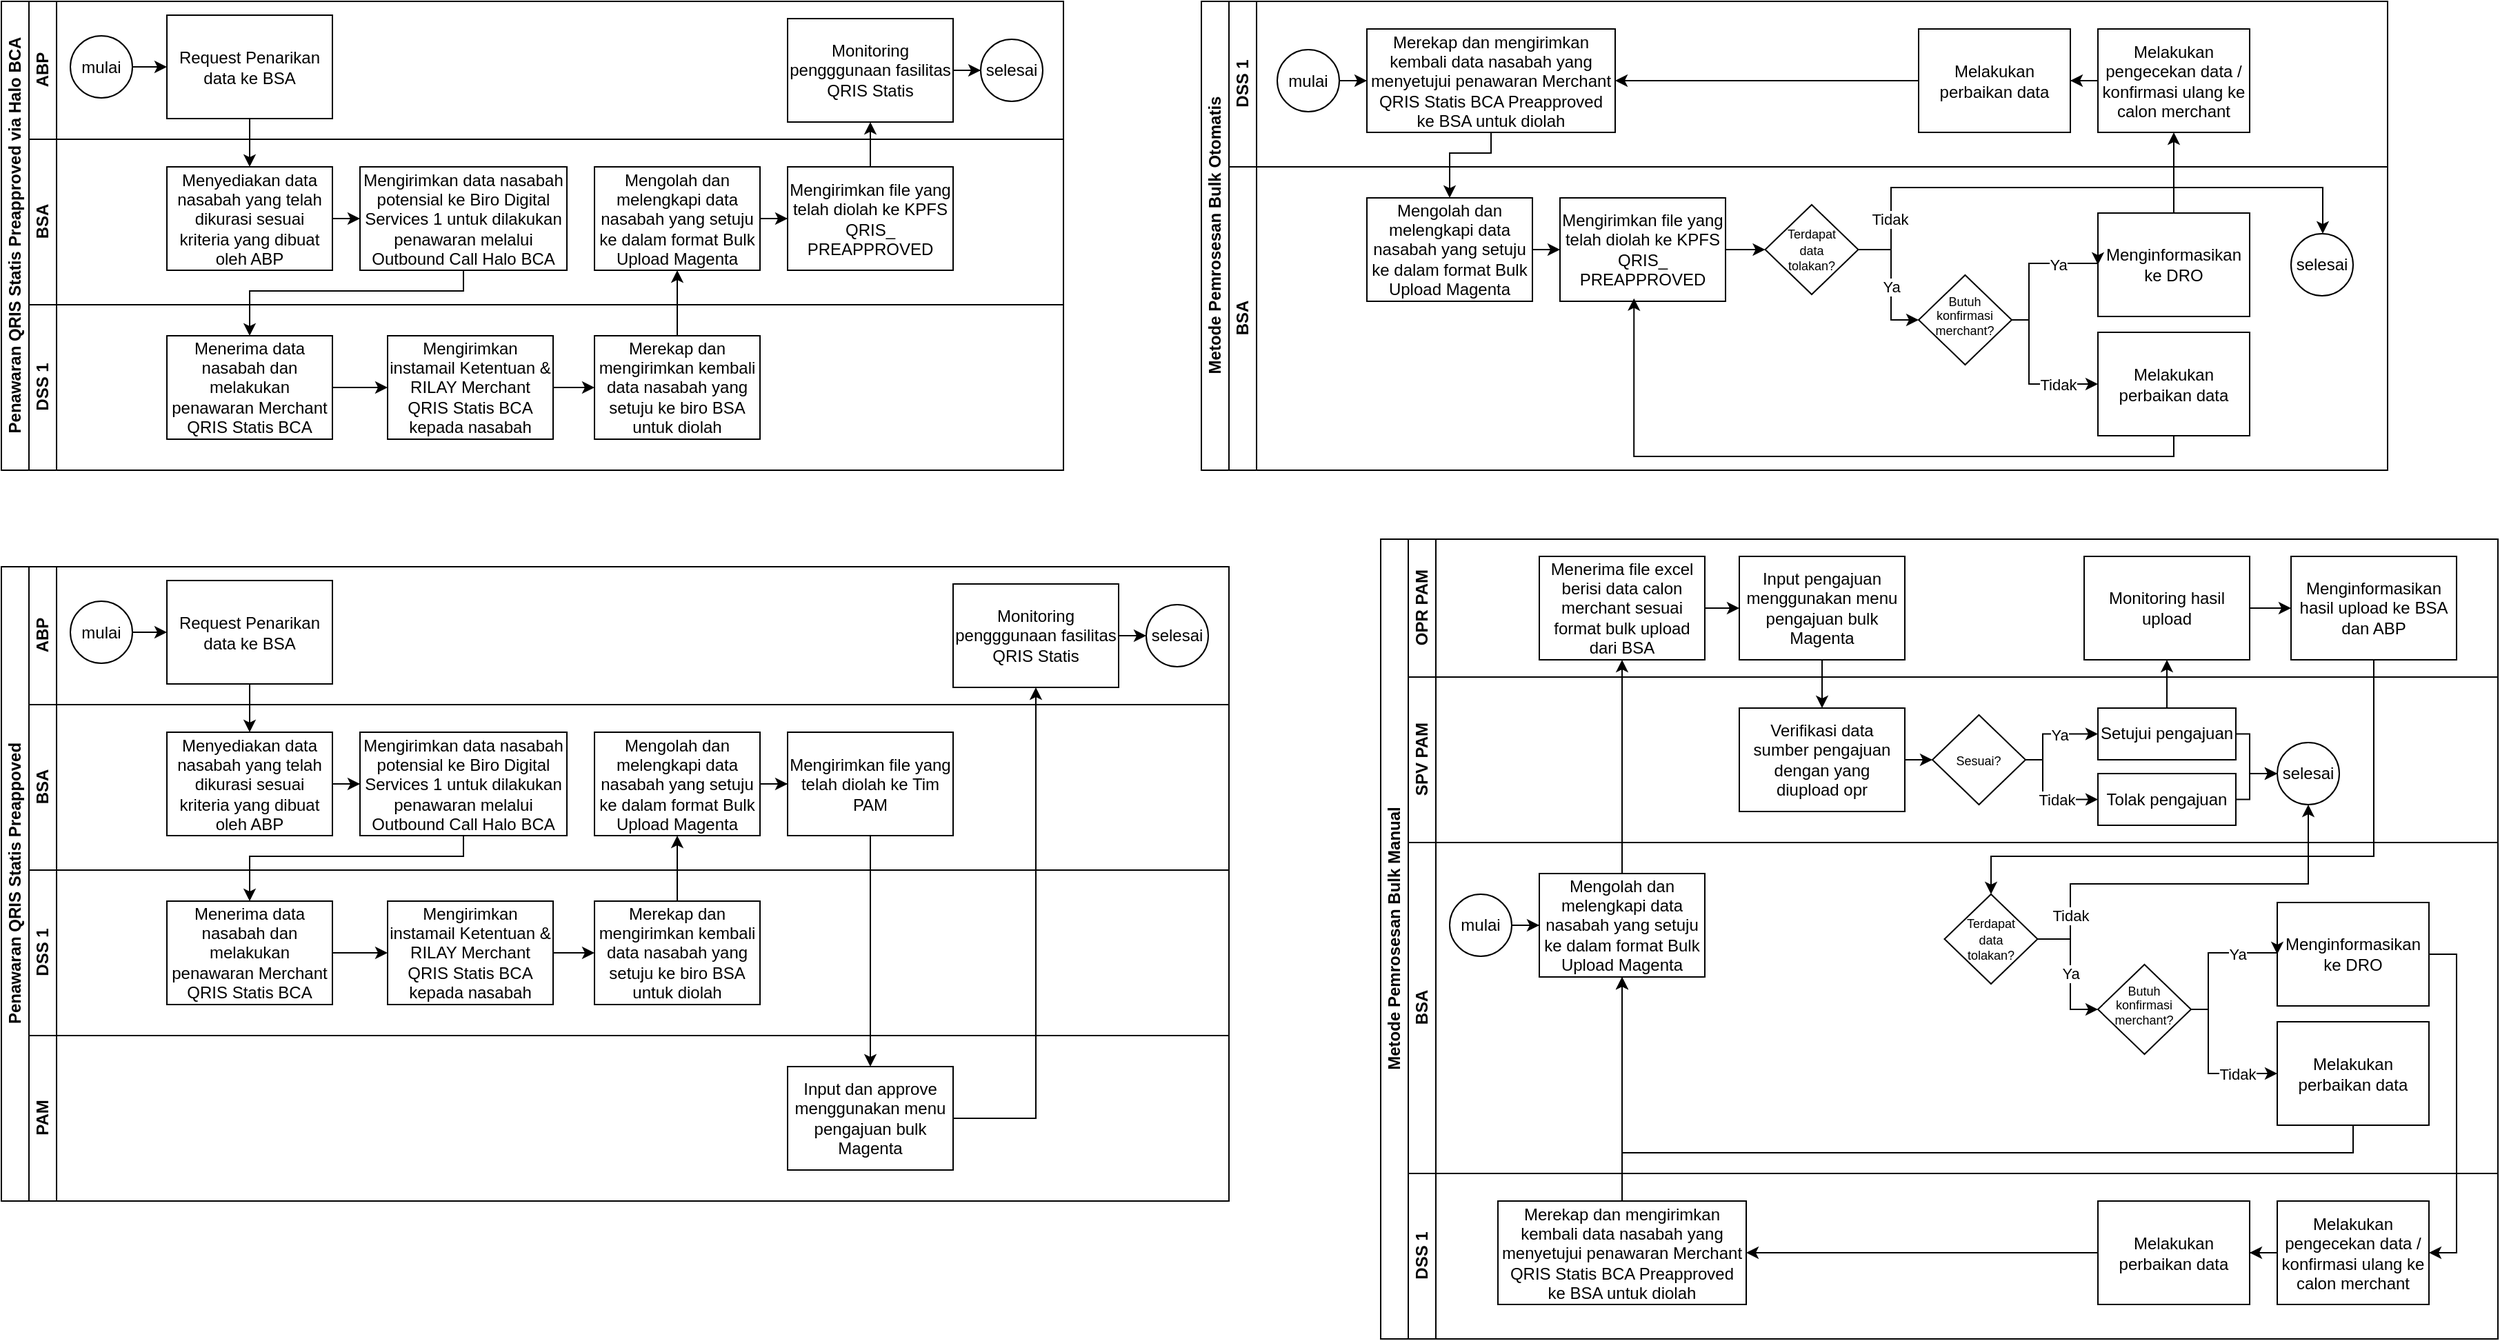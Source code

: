 <mxfile version="28.1.0">
  <diagram name="Page-1" id="eauzAbiaNVEcmyfSUxjj">
    <mxGraphModel dx="1481" dy="746" grid="1" gridSize="10" guides="1" tooltips="1" connect="1" arrows="1" fold="1" page="1" pageScale="1" pageWidth="850" pageHeight="1100" math="0" shadow="0">
      <root>
        <mxCell id="0" />
        <mxCell id="1" parent="0" />
        <mxCell id="Rx1OcIVWyKrmbc8xmCXK-4" value="Penawaran QRIS Statis Preapproved via Halo BCA" style="swimlane;childLayout=stackLayout;resizeParent=1;resizeParentMax=0;horizontal=0;startSize=20;horizontalStack=0;html=1;" parent="1" vertex="1">
          <mxGeometry x="40" y="40" width="770" height="340" as="geometry" />
        </mxCell>
        <mxCell id="Rx1OcIVWyKrmbc8xmCXK-5" value="ABP" style="swimlane;startSize=20;horizontal=0;html=1;" parent="Rx1OcIVWyKrmbc8xmCXK-4" vertex="1">
          <mxGeometry x="20" width="750" height="100" as="geometry" />
        </mxCell>
        <mxCell id="Rx1OcIVWyKrmbc8xmCXK-10" style="edgeStyle=orthogonalEdgeStyle;rounded=0;orthogonalLoop=1;jettySize=auto;html=1;entryX=0;entryY=0.5;entryDx=0;entryDy=0;" parent="Rx1OcIVWyKrmbc8xmCXK-5" source="Rx1OcIVWyKrmbc8xmCXK-8" target="Rx1OcIVWyKrmbc8xmCXK-9" edge="1">
          <mxGeometry relative="1" as="geometry" />
        </mxCell>
        <mxCell id="Rx1OcIVWyKrmbc8xmCXK-8" value="mulai" style="ellipse;whiteSpace=wrap;html=1;aspect=fixed;" parent="Rx1OcIVWyKrmbc8xmCXK-5" vertex="1">
          <mxGeometry x="30" y="25" width="45" height="45" as="geometry" />
        </mxCell>
        <mxCell id="Rx1OcIVWyKrmbc8xmCXK-9" value="Request Penarikan data ke BSA" style="rounded=0;whiteSpace=wrap;html=1;" parent="Rx1OcIVWyKrmbc8xmCXK-5" vertex="1">
          <mxGeometry x="100" y="10" width="120" height="75" as="geometry" />
        </mxCell>
        <mxCell id="N2gOi67cwLrzGh_bXqth-54" value="Monitoring pengggunaan fasilitas QRIS Statis" style="rounded=0;whiteSpace=wrap;html=1;" parent="Rx1OcIVWyKrmbc8xmCXK-5" vertex="1">
          <mxGeometry x="550" y="12.5" width="120" height="75" as="geometry" />
        </mxCell>
        <mxCell id="N2gOi67cwLrzGh_bXqth-21" value="selesai" style="ellipse;whiteSpace=wrap;html=1;aspect=fixed;" parent="Rx1OcIVWyKrmbc8xmCXK-5" vertex="1">
          <mxGeometry x="690" y="27.5" width="45" height="45" as="geometry" />
        </mxCell>
        <mxCell id="N2gOi67cwLrzGh_bXqth-22" style="edgeStyle=orthogonalEdgeStyle;rounded=0;orthogonalLoop=1;jettySize=auto;html=1;entryX=0;entryY=0.5;entryDx=0;entryDy=0;" parent="Rx1OcIVWyKrmbc8xmCXK-5" source="N2gOi67cwLrzGh_bXqth-54" target="N2gOi67cwLrzGh_bXqth-21" edge="1">
          <mxGeometry relative="1" as="geometry" />
        </mxCell>
        <mxCell id="Rx1OcIVWyKrmbc8xmCXK-6" value="BSA" style="swimlane;startSize=20;horizontal=0;html=1;" parent="Rx1OcIVWyKrmbc8xmCXK-4" vertex="1">
          <mxGeometry x="20" y="100" width="750" height="120" as="geometry" />
        </mxCell>
        <mxCell id="N2gOi67cwLrzGh_bXqth-6" style="edgeStyle=orthogonalEdgeStyle;rounded=0;orthogonalLoop=1;jettySize=auto;html=1;entryX=0;entryY=0.5;entryDx=0;entryDy=0;" parent="Rx1OcIVWyKrmbc8xmCXK-6" source="Rx1OcIVWyKrmbc8xmCXK-12" target="N2gOi67cwLrzGh_bXqth-5" edge="1">
          <mxGeometry relative="1" as="geometry" />
        </mxCell>
        <mxCell id="Rx1OcIVWyKrmbc8xmCXK-12" value="Menyediakan data nasabah yang telah dikurasi sesuai kriteria yang dibuat oleh ABP" style="rounded=0;whiteSpace=wrap;html=1;" parent="Rx1OcIVWyKrmbc8xmCXK-6" vertex="1">
          <mxGeometry x="100" y="20" width="120" height="75" as="geometry" />
        </mxCell>
        <mxCell id="N2gOi67cwLrzGh_bXqth-5" value="Mengirimkan data nasabah potensial ke Biro Digital Services 1 untuk dilakukan penawaran melalui Outbound Call Halo BCA" style="rounded=0;whiteSpace=wrap;html=1;" parent="Rx1OcIVWyKrmbc8xmCXK-6" vertex="1">
          <mxGeometry x="240" y="20" width="150" height="75" as="geometry" />
        </mxCell>
        <mxCell id="N2gOi67cwLrzGh_bXqth-20" style="edgeStyle=orthogonalEdgeStyle;rounded=0;orthogonalLoop=1;jettySize=auto;html=1;entryX=0;entryY=0.5;entryDx=0;entryDy=0;" parent="Rx1OcIVWyKrmbc8xmCXK-6" source="N2gOi67cwLrzGh_bXqth-13" target="N2gOi67cwLrzGh_bXqth-15" edge="1">
          <mxGeometry relative="1" as="geometry" />
        </mxCell>
        <mxCell id="N2gOi67cwLrzGh_bXqth-13" value="Mengolah dan melengkapi data nasabah yang setuju ke dalam format Bulk Upload Magenta" style="rounded=0;whiteSpace=wrap;html=1;" parent="Rx1OcIVWyKrmbc8xmCXK-6" vertex="1">
          <mxGeometry x="410" y="20" width="120" height="75" as="geometry" />
        </mxCell>
        <mxCell id="N2gOi67cwLrzGh_bXqth-15" value="Mengirimkan file yang telah diolah ke KPFS QRIS_ PREAPPROVED" style="rounded=0;whiteSpace=wrap;html=1;" parent="Rx1OcIVWyKrmbc8xmCXK-6" vertex="1">
          <mxGeometry x="550" y="20" width="120" height="75" as="geometry" />
        </mxCell>
        <mxCell id="Rx1OcIVWyKrmbc8xmCXK-7" value="DSS 1" style="swimlane;startSize=20;horizontal=0;html=1;" parent="Rx1OcIVWyKrmbc8xmCXK-4" vertex="1">
          <mxGeometry x="20" y="220" width="750" height="120" as="geometry" />
        </mxCell>
        <mxCell id="N2gOi67cwLrzGh_bXqth-10" style="edgeStyle=orthogonalEdgeStyle;rounded=0;orthogonalLoop=1;jettySize=auto;html=1;entryX=0;entryY=0.5;entryDx=0;entryDy=0;" parent="Rx1OcIVWyKrmbc8xmCXK-7" source="N2gOi67cwLrzGh_bXqth-7" target="N2gOi67cwLrzGh_bXqth-9" edge="1">
          <mxGeometry relative="1" as="geometry" />
        </mxCell>
        <mxCell id="N2gOi67cwLrzGh_bXqth-7" value="Menerima data nasabah dan melakukan penawaran Merchant QRIS Statis BCA" style="rounded=0;whiteSpace=wrap;html=1;" parent="Rx1OcIVWyKrmbc8xmCXK-7" vertex="1">
          <mxGeometry x="100" y="22.5" width="120" height="75" as="geometry" />
        </mxCell>
        <mxCell id="N2gOi67cwLrzGh_bXqth-12" style="edgeStyle=orthogonalEdgeStyle;rounded=0;orthogonalLoop=1;jettySize=auto;html=1;" parent="Rx1OcIVWyKrmbc8xmCXK-7" source="N2gOi67cwLrzGh_bXqth-9" target="N2gOi67cwLrzGh_bXqth-11" edge="1">
          <mxGeometry relative="1" as="geometry" />
        </mxCell>
        <mxCell id="N2gOi67cwLrzGh_bXqth-9" value="Mengirimkan instamail Ketentuan &amp;amp; RILAY Merchant QRIS Statis BCA kepada nasabah" style="rounded=0;whiteSpace=wrap;html=1;" parent="Rx1OcIVWyKrmbc8xmCXK-7" vertex="1">
          <mxGeometry x="260" y="22.5" width="120" height="75" as="geometry" />
        </mxCell>
        <mxCell id="N2gOi67cwLrzGh_bXqth-11" value="Merekap dan mengirimkan kembali data nasabah yang setuju ke biro BSA untuk diolah" style="rounded=0;whiteSpace=wrap;html=1;" parent="Rx1OcIVWyKrmbc8xmCXK-7" vertex="1">
          <mxGeometry x="410" y="22.5" width="120" height="75" as="geometry" />
        </mxCell>
        <mxCell id="Rx1OcIVWyKrmbc8xmCXK-13" style="edgeStyle=orthogonalEdgeStyle;rounded=0;orthogonalLoop=1;jettySize=auto;html=1;entryX=0.5;entryY=0;entryDx=0;entryDy=0;exitX=0.5;exitY=1;exitDx=0;exitDy=0;" parent="Rx1OcIVWyKrmbc8xmCXK-4" source="Rx1OcIVWyKrmbc8xmCXK-9" target="Rx1OcIVWyKrmbc8xmCXK-12" edge="1">
          <mxGeometry relative="1" as="geometry" />
        </mxCell>
        <mxCell id="N2gOi67cwLrzGh_bXqth-8" style="edgeStyle=orthogonalEdgeStyle;rounded=0;orthogonalLoop=1;jettySize=auto;html=1;entryX=0.5;entryY=0;entryDx=0;entryDy=0;" parent="Rx1OcIVWyKrmbc8xmCXK-4" source="N2gOi67cwLrzGh_bXqth-5" target="N2gOi67cwLrzGh_bXqth-7" edge="1">
          <mxGeometry relative="1" as="geometry">
            <Array as="points">
              <mxPoint x="335" y="210" />
              <mxPoint x="180" y="210" />
            </Array>
          </mxGeometry>
        </mxCell>
        <mxCell id="N2gOi67cwLrzGh_bXqth-14" style="edgeStyle=orthogonalEdgeStyle;rounded=0;orthogonalLoop=1;jettySize=auto;html=1;entryX=0.5;entryY=1;entryDx=0;entryDy=0;" parent="Rx1OcIVWyKrmbc8xmCXK-4" source="N2gOi67cwLrzGh_bXqth-11" target="N2gOi67cwLrzGh_bXqth-13" edge="1">
          <mxGeometry relative="1" as="geometry" />
        </mxCell>
        <mxCell id="N2gOi67cwLrzGh_bXqth-55" style="edgeStyle=orthogonalEdgeStyle;rounded=0;orthogonalLoop=1;jettySize=auto;html=1;entryX=0.5;entryY=1;entryDx=0;entryDy=0;" parent="Rx1OcIVWyKrmbc8xmCXK-4" source="N2gOi67cwLrzGh_bXqth-15" target="N2gOi67cwLrzGh_bXqth-54" edge="1">
          <mxGeometry relative="1" as="geometry" />
        </mxCell>
        <mxCell id="N2gOi67cwLrzGh_bXqth-23" value="Penawaran QRIS Statis Preappoved" style="swimlane;childLayout=stackLayout;resizeParent=1;resizeParentMax=0;horizontal=0;startSize=20;horizontalStack=0;html=1;" parent="1" vertex="1">
          <mxGeometry x="40" y="450" width="890" height="460" as="geometry" />
        </mxCell>
        <mxCell id="N2gOi67cwLrzGh_bXqth-24" value="ABP" style="swimlane;startSize=20;horizontal=0;html=1;" parent="N2gOi67cwLrzGh_bXqth-23" vertex="1">
          <mxGeometry x="20" width="870" height="100" as="geometry" />
        </mxCell>
        <mxCell id="N2gOi67cwLrzGh_bXqth-25" style="edgeStyle=orthogonalEdgeStyle;rounded=0;orthogonalLoop=1;jettySize=auto;html=1;entryX=0;entryY=0.5;entryDx=0;entryDy=0;" parent="N2gOi67cwLrzGh_bXqth-24" source="N2gOi67cwLrzGh_bXqth-26" target="N2gOi67cwLrzGh_bXqth-27" edge="1">
          <mxGeometry relative="1" as="geometry" />
        </mxCell>
        <mxCell id="N2gOi67cwLrzGh_bXqth-26" value="mulai" style="ellipse;whiteSpace=wrap;html=1;aspect=fixed;" parent="N2gOi67cwLrzGh_bXqth-24" vertex="1">
          <mxGeometry x="30" y="25" width="45" height="45" as="geometry" />
        </mxCell>
        <mxCell id="N2gOi67cwLrzGh_bXqth-27" value="Request Penarikan data ke BSA" style="rounded=0;whiteSpace=wrap;html=1;" parent="N2gOi67cwLrzGh_bXqth-24" vertex="1">
          <mxGeometry x="100" y="10" width="120" height="75" as="geometry" />
        </mxCell>
        <mxCell id="N2gOi67cwLrzGh_bXqth-56" value="Monitoring pengggunaan fasilitas QRIS Statis" style="rounded=0;whiteSpace=wrap;html=1;" parent="N2gOi67cwLrzGh_bXqth-24" vertex="1">
          <mxGeometry x="670" y="12.5" width="120" height="75" as="geometry" />
        </mxCell>
        <mxCell id="N2gOi67cwLrzGh_bXqth-35" value="selesai" style="ellipse;whiteSpace=wrap;html=1;aspect=fixed;" parent="N2gOi67cwLrzGh_bXqth-24" vertex="1">
          <mxGeometry x="810" y="27.5" width="45" height="45" as="geometry" />
        </mxCell>
        <mxCell id="N2gOi67cwLrzGh_bXqth-36" style="edgeStyle=orthogonalEdgeStyle;rounded=0;orthogonalLoop=1;jettySize=auto;html=1;entryX=0;entryY=0.5;entryDx=0;entryDy=0;exitX=1;exitY=0.5;exitDx=0;exitDy=0;" parent="N2gOi67cwLrzGh_bXqth-24" source="N2gOi67cwLrzGh_bXqth-56" target="N2gOi67cwLrzGh_bXqth-35" edge="1">
          <mxGeometry relative="1" as="geometry" />
        </mxCell>
        <mxCell id="N2gOi67cwLrzGh_bXqth-28" value="BSA" style="swimlane;startSize=20;horizontal=0;html=1;" parent="N2gOi67cwLrzGh_bXqth-23" vertex="1">
          <mxGeometry x="20" y="100" width="870" height="120" as="geometry" />
        </mxCell>
        <mxCell id="N2gOi67cwLrzGh_bXqth-29" style="edgeStyle=orthogonalEdgeStyle;rounded=0;orthogonalLoop=1;jettySize=auto;html=1;entryX=0;entryY=0.5;entryDx=0;entryDy=0;" parent="N2gOi67cwLrzGh_bXqth-28" source="N2gOi67cwLrzGh_bXqth-30" target="N2gOi67cwLrzGh_bXqth-31" edge="1">
          <mxGeometry relative="1" as="geometry" />
        </mxCell>
        <mxCell id="N2gOi67cwLrzGh_bXqth-30" value="Menyediakan data nasabah yang telah dikurasi sesuai kriteria yang dibuat oleh ABP" style="rounded=0;whiteSpace=wrap;html=1;" parent="N2gOi67cwLrzGh_bXqth-28" vertex="1">
          <mxGeometry x="100" y="20" width="120" height="75" as="geometry" />
        </mxCell>
        <mxCell id="N2gOi67cwLrzGh_bXqth-31" value="Mengirimkan data nasabah potensial ke Biro Digital Services 1 untuk dilakukan penawaran melalui Outbound Call Halo BCA" style="rounded=0;whiteSpace=wrap;html=1;" parent="N2gOi67cwLrzGh_bXqth-28" vertex="1">
          <mxGeometry x="240" y="20" width="150" height="75" as="geometry" />
        </mxCell>
        <mxCell id="N2gOi67cwLrzGh_bXqth-32" style="edgeStyle=orthogonalEdgeStyle;rounded=0;orthogonalLoop=1;jettySize=auto;html=1;entryX=0;entryY=0.5;entryDx=0;entryDy=0;" parent="N2gOi67cwLrzGh_bXqth-28" source="N2gOi67cwLrzGh_bXqth-33" target="N2gOi67cwLrzGh_bXqth-34" edge="1">
          <mxGeometry relative="1" as="geometry" />
        </mxCell>
        <mxCell id="N2gOi67cwLrzGh_bXqth-33" value="Mengolah dan melengkapi data nasabah yang setuju ke dalam format Bulk Upload Magenta" style="rounded=0;whiteSpace=wrap;html=1;" parent="N2gOi67cwLrzGh_bXqth-28" vertex="1">
          <mxGeometry x="410" y="20" width="120" height="75" as="geometry" />
        </mxCell>
        <mxCell id="N2gOi67cwLrzGh_bXqth-34" value="Mengirimkan file yang telah diolah ke Tim PAM" style="rounded=0;whiteSpace=wrap;html=1;" parent="N2gOi67cwLrzGh_bXqth-28" vertex="1">
          <mxGeometry x="550" y="20" width="120" height="75" as="geometry" />
        </mxCell>
        <mxCell id="N2gOi67cwLrzGh_bXqth-37" value="DSS 1" style="swimlane;startSize=20;horizontal=0;html=1;" parent="N2gOi67cwLrzGh_bXqth-23" vertex="1">
          <mxGeometry x="20" y="220" width="870" height="120" as="geometry" />
        </mxCell>
        <mxCell id="N2gOi67cwLrzGh_bXqth-38" style="edgeStyle=orthogonalEdgeStyle;rounded=0;orthogonalLoop=1;jettySize=auto;html=1;entryX=0;entryY=0.5;entryDx=0;entryDy=0;" parent="N2gOi67cwLrzGh_bXqth-37" source="N2gOi67cwLrzGh_bXqth-39" target="N2gOi67cwLrzGh_bXqth-41" edge="1">
          <mxGeometry relative="1" as="geometry" />
        </mxCell>
        <mxCell id="N2gOi67cwLrzGh_bXqth-39" value="Menerima data nasabah dan melakukan penawaran Merchant QRIS Statis BCA" style="rounded=0;whiteSpace=wrap;html=1;" parent="N2gOi67cwLrzGh_bXqth-37" vertex="1">
          <mxGeometry x="100" y="22.5" width="120" height="75" as="geometry" />
        </mxCell>
        <mxCell id="N2gOi67cwLrzGh_bXqth-40" style="edgeStyle=orthogonalEdgeStyle;rounded=0;orthogonalLoop=1;jettySize=auto;html=1;" parent="N2gOi67cwLrzGh_bXqth-37" source="N2gOi67cwLrzGh_bXqth-41" target="N2gOi67cwLrzGh_bXqth-42" edge="1">
          <mxGeometry relative="1" as="geometry" />
        </mxCell>
        <mxCell id="N2gOi67cwLrzGh_bXqth-41" value="Mengirimkan instamail Ketentuan &amp;amp; RILAY Merchant QRIS Statis BCA kepada nasabah" style="rounded=0;whiteSpace=wrap;html=1;" parent="N2gOi67cwLrzGh_bXqth-37" vertex="1">
          <mxGeometry x="260" y="22.5" width="120" height="75" as="geometry" />
        </mxCell>
        <mxCell id="N2gOi67cwLrzGh_bXqth-42" value="Merekap dan mengirimkan kembali data nasabah yang setuju ke biro BSA untuk diolah" style="rounded=0;whiteSpace=wrap;html=1;" parent="N2gOi67cwLrzGh_bXqth-37" vertex="1">
          <mxGeometry x="410" y="22.5" width="120" height="75" as="geometry" />
        </mxCell>
        <mxCell id="N2gOi67cwLrzGh_bXqth-43" style="edgeStyle=orthogonalEdgeStyle;rounded=0;orthogonalLoop=1;jettySize=auto;html=1;entryX=0.5;entryY=0;entryDx=0;entryDy=0;exitX=0.5;exitY=1;exitDx=0;exitDy=0;" parent="N2gOi67cwLrzGh_bXqth-23" source="N2gOi67cwLrzGh_bXqth-27" target="N2gOi67cwLrzGh_bXqth-30" edge="1">
          <mxGeometry relative="1" as="geometry" />
        </mxCell>
        <mxCell id="N2gOi67cwLrzGh_bXqth-44" style="edgeStyle=orthogonalEdgeStyle;rounded=0;orthogonalLoop=1;jettySize=auto;html=1;entryX=0.5;entryY=0;entryDx=0;entryDy=0;" parent="N2gOi67cwLrzGh_bXqth-23" source="N2gOi67cwLrzGh_bXqth-31" target="N2gOi67cwLrzGh_bXqth-39" edge="1">
          <mxGeometry relative="1" as="geometry">
            <Array as="points">
              <mxPoint x="335" y="210" />
              <mxPoint x="180" y="210" />
            </Array>
          </mxGeometry>
        </mxCell>
        <mxCell id="N2gOi67cwLrzGh_bXqth-45" style="edgeStyle=orthogonalEdgeStyle;rounded=0;orthogonalLoop=1;jettySize=auto;html=1;entryX=0.5;entryY=1;entryDx=0;entryDy=0;" parent="N2gOi67cwLrzGh_bXqth-23" source="N2gOi67cwLrzGh_bXqth-42" target="N2gOi67cwLrzGh_bXqth-33" edge="1">
          <mxGeometry relative="1" as="geometry" />
        </mxCell>
        <mxCell id="N2gOi67cwLrzGh_bXqth-46" value="PAM" style="swimlane;startSize=20;horizontal=0;html=1;" parent="N2gOi67cwLrzGh_bXqth-23" vertex="1">
          <mxGeometry x="20" y="340" width="870" height="120" as="geometry" />
        </mxCell>
        <mxCell id="N2gOi67cwLrzGh_bXqth-52" value="Input dan approve menggunakan menu pengajuan bulk Magenta" style="rounded=0;whiteSpace=wrap;html=1;" parent="N2gOi67cwLrzGh_bXqth-46" vertex="1">
          <mxGeometry x="550" y="22.5" width="120" height="75" as="geometry" />
        </mxCell>
        <mxCell id="N2gOi67cwLrzGh_bXqth-53" style="edgeStyle=orthogonalEdgeStyle;rounded=0;orthogonalLoop=1;jettySize=auto;html=1;entryX=0.5;entryY=0;entryDx=0;entryDy=0;" parent="N2gOi67cwLrzGh_bXqth-23" source="N2gOi67cwLrzGh_bXqth-34" target="N2gOi67cwLrzGh_bXqth-52" edge="1">
          <mxGeometry relative="1" as="geometry" />
        </mxCell>
        <mxCell id="N2gOi67cwLrzGh_bXqth-57" style="edgeStyle=orthogonalEdgeStyle;rounded=0;orthogonalLoop=1;jettySize=auto;html=1;entryX=0.5;entryY=1;entryDx=0;entryDy=0;exitX=1;exitY=0.5;exitDx=0;exitDy=0;" parent="N2gOi67cwLrzGh_bXqth-23" source="N2gOi67cwLrzGh_bXqth-52" target="N2gOi67cwLrzGh_bXqth-56" edge="1">
          <mxGeometry relative="1" as="geometry" />
        </mxCell>
        <mxCell id="N2gOi67cwLrzGh_bXqth-58" value="Metode Pemrosesan Bulk Otomatis" style="swimlane;childLayout=stackLayout;resizeParent=1;resizeParentMax=0;horizontal=0;startSize=20;horizontalStack=0;html=1;" parent="1" vertex="1">
          <mxGeometry x="910" y="40" width="860" height="340" as="geometry" />
        </mxCell>
        <mxCell id="N2gOi67cwLrzGh_bXqth-66" value="DSS 1" style="swimlane;startSize=20;horizontal=0;html=1;" parent="N2gOi67cwLrzGh_bXqth-58" vertex="1">
          <mxGeometry x="20" width="840" height="120" as="geometry" />
        </mxCell>
        <mxCell id="N2gOi67cwLrzGh_bXqth-112" style="edgeStyle=orthogonalEdgeStyle;rounded=0;orthogonalLoop=1;jettySize=auto;html=1;entryX=0;entryY=0.5;entryDx=0;entryDy=0;" parent="N2gOi67cwLrzGh_bXqth-66" source="N2gOi67cwLrzGh_bXqth-61" target="N2gOi67cwLrzGh_bXqth-78" edge="1">
          <mxGeometry relative="1" as="geometry" />
        </mxCell>
        <mxCell id="N2gOi67cwLrzGh_bXqth-61" value="mulai" style="ellipse;whiteSpace=wrap;html=1;aspect=fixed;" parent="N2gOi67cwLrzGh_bXqth-66" vertex="1">
          <mxGeometry x="35" y="35" width="45" height="45" as="geometry" />
        </mxCell>
        <mxCell id="N2gOi67cwLrzGh_bXqth-78" value="Merekap dan mengirimkan kembali data nasabah yang menyetujui penawaran Merchant QRIS Statis BCA Preapproved ke BSA untuk diolah" style="rounded=0;whiteSpace=wrap;html=1;" parent="N2gOi67cwLrzGh_bXqth-66" vertex="1">
          <mxGeometry x="100" y="20" width="180" height="75" as="geometry" />
        </mxCell>
        <mxCell id="tevedE7wnJ5I6CxyU0J4-71" style="edgeStyle=orthogonalEdgeStyle;rounded=0;orthogonalLoop=1;jettySize=auto;html=1;entryX=1;entryY=0.5;entryDx=0;entryDy=0;" parent="N2gOi67cwLrzGh_bXqth-66" source="tevedE7wnJ5I6CxyU0J4-69" target="tevedE7wnJ5I6CxyU0J4-70" edge="1">
          <mxGeometry relative="1" as="geometry" />
        </mxCell>
        <mxCell id="tevedE7wnJ5I6CxyU0J4-69" value="Melakukan pengecekan data / konfirmasi ulang ke calon merchant" style="rounded=0;whiteSpace=wrap;html=1;" parent="N2gOi67cwLrzGh_bXqth-66" vertex="1">
          <mxGeometry x="630" y="20" width="110" height="75" as="geometry" />
        </mxCell>
        <mxCell id="tevedE7wnJ5I6CxyU0J4-72" style="edgeStyle=orthogonalEdgeStyle;rounded=0;orthogonalLoop=1;jettySize=auto;html=1;entryX=1;entryY=0.5;entryDx=0;entryDy=0;" parent="N2gOi67cwLrzGh_bXqth-66" source="tevedE7wnJ5I6CxyU0J4-70" target="N2gOi67cwLrzGh_bXqth-78" edge="1">
          <mxGeometry relative="1" as="geometry" />
        </mxCell>
        <mxCell id="tevedE7wnJ5I6CxyU0J4-70" value="Melakukan perbaikan data" style="rounded=0;whiteSpace=wrap;html=1;" parent="N2gOi67cwLrzGh_bXqth-66" vertex="1">
          <mxGeometry x="500" y="20" width="110" height="75" as="geometry" />
        </mxCell>
        <mxCell id="N2gOi67cwLrzGh_bXqth-70" style="edgeStyle=orthogonalEdgeStyle;rounded=0;orthogonalLoop=1;jettySize=auto;html=1;entryX=0.5;entryY=0;entryDx=0;entryDy=0;exitX=0.5;exitY=1;exitDx=0;exitDy=0;" parent="N2gOi67cwLrzGh_bXqth-58" source="N2gOi67cwLrzGh_bXqth-78" target="N2gOi67cwLrzGh_bXqth-71" edge="1">
          <mxGeometry relative="1" as="geometry">
            <Array as="points">
              <mxPoint x="210" y="110" />
              <mxPoint x="180" y="110" />
            </Array>
          </mxGeometry>
        </mxCell>
        <mxCell id="N2gOi67cwLrzGh_bXqth-73" value="BSA" style="swimlane;startSize=20;horizontal=0;html=1;" parent="N2gOi67cwLrzGh_bXqth-58" vertex="1">
          <mxGeometry x="20" y="120" width="840" height="220" as="geometry" />
        </mxCell>
        <mxCell id="N2gOi67cwLrzGh_bXqth-71" value="Mengolah dan melengkapi data nasabah yang setuju ke dalam format Bulk Upload Magenta" style="rounded=0;whiteSpace=wrap;html=1;" parent="N2gOi67cwLrzGh_bXqth-73" vertex="1">
          <mxGeometry x="100" y="22.5" width="120" height="75" as="geometry" />
        </mxCell>
        <mxCell id="N2gOi67cwLrzGh_bXqth-137" style="edgeStyle=orthogonalEdgeStyle;rounded=0;orthogonalLoop=1;jettySize=auto;html=1;entryX=0;entryY=0.5;entryDx=0;entryDy=0;" parent="N2gOi67cwLrzGh_bXqth-73" source="N2gOi67cwLrzGh_bXqth-72" target="N2gOi67cwLrzGh_bXqth-136" edge="1">
          <mxGeometry relative="1" as="geometry" />
        </mxCell>
        <mxCell id="N2gOi67cwLrzGh_bXqth-72" value="Mengirimkan file yang telah diolah ke KPFS QRIS_ PREAPPROVED" style="rounded=0;whiteSpace=wrap;html=1;" parent="N2gOi67cwLrzGh_bXqth-73" vertex="1">
          <mxGeometry x="240" y="22.5" width="120" height="75" as="geometry" />
        </mxCell>
        <mxCell id="N2gOi67cwLrzGh_bXqth-82" style="edgeStyle=orthogonalEdgeStyle;rounded=0;orthogonalLoop=1;jettySize=auto;html=1;exitX=1;exitY=0.5;exitDx=0;exitDy=0;entryX=0;entryY=0.5;entryDx=0;entryDy=0;" parent="N2gOi67cwLrzGh_bXqth-73" source="N2gOi67cwLrzGh_bXqth-71" target="N2gOi67cwLrzGh_bXqth-72" edge="1">
          <mxGeometry relative="1" as="geometry">
            <mxPoint x="270" y="60" as="targetPoint" />
          </mxGeometry>
        </mxCell>
        <mxCell id="N2gOi67cwLrzGh_bXqth-117" value="selesai" style="ellipse;whiteSpace=wrap;html=1;aspect=fixed;" parent="N2gOi67cwLrzGh_bXqth-73" vertex="1">
          <mxGeometry x="770" y="48.5" width="45" height="45" as="geometry" />
        </mxCell>
        <mxCell id="N2gOi67cwLrzGh_bXqth-146" style="edgeStyle=orthogonalEdgeStyle;rounded=0;orthogonalLoop=1;jettySize=auto;html=1;entryX=0.5;entryY=0;entryDx=0;entryDy=0;" parent="N2gOi67cwLrzGh_bXqth-73" source="N2gOi67cwLrzGh_bXqth-136" target="N2gOi67cwLrzGh_bXqth-117" edge="1">
          <mxGeometry relative="1" as="geometry">
            <Array as="points">
              <mxPoint x="480" y="60" />
              <mxPoint x="480" y="15" />
              <mxPoint x="793" y="15" />
              <mxPoint x="793" y="49" />
            </Array>
          </mxGeometry>
        </mxCell>
        <mxCell id="N2gOi67cwLrzGh_bXqth-147" value="Tidak" style="edgeLabel;html=1;align=center;verticalAlign=middle;resizable=0;points=[];" parent="N2gOi67cwLrzGh_bXqth-146" vertex="1" connectable="0">
          <mxGeometry x="-0.702" y="1" relative="1" as="geometry">
            <mxPoint y="16" as="offset" />
          </mxGeometry>
        </mxCell>
        <mxCell id="N2gOi67cwLrzGh_bXqth-136" value="" style="rhombus;whiteSpace=wrap;html=1;" parent="N2gOi67cwLrzGh_bXqth-73" vertex="1">
          <mxGeometry x="388.75" y="27.5" width="67.5" height="65" as="geometry" />
        </mxCell>
        <mxCell id="N2gOi67cwLrzGh_bXqth-138" value="&lt;font style=&quot;line-height: 40%; font-size: 9px;&quot;&gt;Terdapat&lt;/font&gt;" style="text;html=1;align=center;verticalAlign=middle;whiteSpace=wrap;rounded=0;strokeWidth=2;" parent="N2gOi67cwLrzGh_bXqth-73" vertex="1">
          <mxGeometry x="400" y="43" width="45" height="10" as="geometry" />
        </mxCell>
        <mxCell id="tevedE7wnJ5I6CxyU0J4-8" style="edgeStyle=orthogonalEdgeStyle;rounded=0;orthogonalLoop=1;jettySize=auto;html=1;entryX=0;entryY=0.5;entryDx=0;entryDy=0;" parent="N2gOi67cwLrzGh_bXqth-73" target="tevedE7wnJ5I6CxyU0J4-1" edge="1">
          <mxGeometry relative="1" as="geometry">
            <mxPoint x="460" y="60" as="sourcePoint" />
            <Array as="points">
              <mxPoint x="480" y="60" />
              <mxPoint x="480" y="111" />
            </Array>
          </mxGeometry>
        </mxCell>
        <mxCell id="tevedE7wnJ5I6CxyU0J4-9" value="Ya" style="edgeLabel;html=1;align=center;verticalAlign=middle;resizable=0;points=[];" parent="tevedE7wnJ5I6CxyU0J4-8" vertex="1" connectable="0">
          <mxGeometry x="-0.163" relative="1" as="geometry">
            <mxPoint y="9" as="offset" />
          </mxGeometry>
        </mxCell>
        <mxCell id="N2gOi67cwLrzGh_bXqth-169" value="&lt;font style=&quot;line-height: 40%; font-size: 9px;&quot;&gt;data&lt;/font&gt;" style="text;html=1;align=center;verticalAlign=middle;whiteSpace=wrap;rounded=0;strokeWidth=2;" parent="N2gOi67cwLrzGh_bXqth-73" vertex="1">
          <mxGeometry x="400" y="52.5" width="45" height="15" as="geometry" />
        </mxCell>
        <mxCell id="N2gOi67cwLrzGh_bXqth-170" value="&lt;font style=&quot;line-height: 40%; font-size: 9px;&quot;&gt;tolakan?&lt;/font&gt;" style="text;html=1;align=center;verticalAlign=middle;whiteSpace=wrap;rounded=0;strokeWidth=2;" parent="N2gOi67cwLrzGh_bXqth-73" vertex="1">
          <mxGeometry x="400" y="63.5" width="45" height="15" as="geometry" />
        </mxCell>
        <mxCell id="tevedE7wnJ5I6CxyU0J4-5" value="" style="group" parent="N2gOi67cwLrzGh_bXqth-73" vertex="1" connectable="0">
          <mxGeometry x="500" y="78.5" width="67.5" height="65" as="geometry" />
        </mxCell>
        <mxCell id="tevedE7wnJ5I6CxyU0J4-1" value="" style="rhombus;whiteSpace=wrap;html=1;" parent="tevedE7wnJ5I6CxyU0J4-5" vertex="1">
          <mxGeometry width="67.5" height="65" as="geometry" />
        </mxCell>
        <mxCell id="tevedE7wnJ5I6CxyU0J4-2" value="&lt;font style=&quot;line-height: 40%; font-size: 9px;&quot;&gt;Butuh&lt;/font&gt;" style="text;html=1;align=center;verticalAlign=middle;whiteSpace=wrap;rounded=0;strokeWidth=2;" parent="tevedE7wnJ5I6CxyU0J4-5" vertex="1">
          <mxGeometry x="11.25" y="13.5" width="45" height="10" as="geometry" />
        </mxCell>
        <mxCell id="tevedE7wnJ5I6CxyU0J4-3" value="&lt;font style=&quot;line-height: 40%; font-size: 9px;&quot;&gt;konfirmasi&lt;/font&gt;" style="text;html=1;align=center;verticalAlign=middle;whiteSpace=wrap;rounded=0;strokeWidth=2;" parent="tevedE7wnJ5I6CxyU0J4-5" vertex="1">
          <mxGeometry x="11.25" y="21" width="45" height="15" as="geometry" />
        </mxCell>
        <mxCell id="tevedE7wnJ5I6CxyU0J4-4" value="&lt;font style=&quot;line-height: 40%; font-size: 9px;&quot;&gt;merchant?&lt;/font&gt;" style="text;html=1;align=center;verticalAlign=middle;whiteSpace=wrap;rounded=0;strokeWidth=2;" parent="tevedE7wnJ5I6CxyU0J4-5" vertex="1">
          <mxGeometry x="11.25" y="32" width="45" height="15" as="geometry" />
        </mxCell>
        <mxCell id="tevedE7wnJ5I6CxyU0J4-10" value="Menginformasikan ke DRO" style="rounded=0;whiteSpace=wrap;html=1;" parent="N2gOi67cwLrzGh_bXqth-73" vertex="1">
          <mxGeometry x="630" y="33.5" width="110" height="75" as="geometry" />
        </mxCell>
        <mxCell id="tevedE7wnJ5I6CxyU0J4-11" style="edgeStyle=orthogonalEdgeStyle;rounded=0;orthogonalLoop=1;jettySize=auto;html=1;entryX=0;entryY=0.5;entryDx=0;entryDy=0;" parent="N2gOi67cwLrzGh_bXqth-73" source="tevedE7wnJ5I6CxyU0J4-1" target="tevedE7wnJ5I6CxyU0J4-10" edge="1">
          <mxGeometry relative="1" as="geometry">
            <Array as="points">
              <mxPoint x="580" y="111" />
              <mxPoint x="580" y="70" />
              <mxPoint x="630" y="70" />
            </Array>
          </mxGeometry>
        </mxCell>
        <mxCell id="tevedE7wnJ5I6CxyU0J4-14" value="Ya" style="edgeLabel;html=1;align=center;verticalAlign=middle;resizable=0;points=[];" parent="tevedE7wnJ5I6CxyU0J4-11" vertex="1" connectable="0">
          <mxGeometry x="0.17" y="-1" relative="1" as="geometry">
            <mxPoint x="13" as="offset" />
          </mxGeometry>
        </mxCell>
        <mxCell id="tevedE7wnJ5I6CxyU0J4-12" value="Melakukan perbaikan data" style="rounded=0;whiteSpace=wrap;html=1;" parent="N2gOi67cwLrzGh_bXqth-73" vertex="1">
          <mxGeometry x="630" y="120" width="110" height="75" as="geometry" />
        </mxCell>
        <mxCell id="tevedE7wnJ5I6CxyU0J4-16" style="edgeStyle=orthogonalEdgeStyle;rounded=0;orthogonalLoop=1;jettySize=auto;html=1;entryX=0;entryY=0.5;entryDx=0;entryDy=0;" parent="N2gOi67cwLrzGh_bXqth-73" source="tevedE7wnJ5I6CxyU0J4-1" target="tevedE7wnJ5I6CxyU0J4-12" edge="1">
          <mxGeometry relative="1" as="geometry">
            <Array as="points">
              <mxPoint x="580" y="111" />
              <mxPoint x="580" y="157" />
            </Array>
          </mxGeometry>
        </mxCell>
        <mxCell id="tevedE7wnJ5I6CxyU0J4-17" value="Tidak" style="edgeLabel;html=1;align=center;verticalAlign=middle;resizable=0;points=[];" parent="tevedE7wnJ5I6CxyU0J4-16" vertex="1" connectable="0">
          <mxGeometry x="0.331" relative="1" as="geometry">
            <mxPoint x="7" as="offset" />
          </mxGeometry>
        </mxCell>
        <mxCell id="tevedE7wnJ5I6CxyU0J4-18" style="edgeStyle=orthogonalEdgeStyle;rounded=0;orthogonalLoop=1;jettySize=auto;html=1;entryX=0.447;entryY=0.971;entryDx=0;entryDy=0;entryPerimeter=0;exitX=0.5;exitY=1;exitDx=0;exitDy=0;" parent="N2gOi67cwLrzGh_bXqth-73" source="tevedE7wnJ5I6CxyU0J4-12" target="N2gOi67cwLrzGh_bXqth-72" edge="1">
          <mxGeometry relative="1" as="geometry">
            <Array as="points">
              <mxPoint x="685" y="210" />
              <mxPoint x="294" y="210" />
            </Array>
          </mxGeometry>
        </mxCell>
        <mxCell id="tevedE7wnJ5I6CxyU0J4-19" style="edgeStyle=orthogonalEdgeStyle;rounded=0;orthogonalLoop=1;jettySize=auto;html=1;entryX=0.5;entryY=1;entryDx=0;entryDy=0;" parent="N2gOi67cwLrzGh_bXqth-58" source="tevedE7wnJ5I6CxyU0J4-10" target="tevedE7wnJ5I6CxyU0J4-69" edge="1">
          <mxGeometry relative="1" as="geometry" />
        </mxCell>
        <mxCell id="N2gOi67cwLrzGh_bXqth-119" value="Metode Pemrosesan Bulk Manual" style="swimlane;childLayout=stackLayout;resizeParent=1;resizeParentMax=0;horizontal=0;startSize=20;horizontalStack=0;html=1;" parent="1" vertex="1">
          <mxGeometry x="1040" y="430" width="810" height="580" as="geometry" />
        </mxCell>
        <mxCell id="N2gOi67cwLrzGh_bXqth-133" value="OPR PAM" style="swimlane;startSize=20;horizontal=0;html=1;" parent="N2gOi67cwLrzGh_bXqth-119" vertex="1">
          <mxGeometry x="20" width="790" height="100" as="geometry" />
        </mxCell>
        <mxCell id="N2gOi67cwLrzGh_bXqth-134" value="Input pengajuan menggunakan menu pengajuan bulk Magenta" style="rounded=0;whiteSpace=wrap;html=1;" parent="N2gOi67cwLrzGh_bXqth-133" vertex="1">
          <mxGeometry x="240" y="12.5" width="120" height="75" as="geometry" />
        </mxCell>
        <mxCell id="N2gOi67cwLrzGh_bXqth-168" style="edgeStyle=orthogonalEdgeStyle;rounded=0;orthogonalLoop=1;jettySize=auto;html=1;entryX=0;entryY=0.5;entryDx=0;entryDy=0;" parent="N2gOi67cwLrzGh_bXqth-133" source="N2gOi67cwLrzGh_bXqth-167" target="N2gOi67cwLrzGh_bXqth-134" edge="1">
          <mxGeometry relative="1" as="geometry" />
        </mxCell>
        <mxCell id="N2gOi67cwLrzGh_bXqth-167" value="Menerima file excel berisi data calon merchant sesuai format bulk upload dari BSA" style="rounded=0;whiteSpace=wrap;html=1;" parent="N2gOi67cwLrzGh_bXqth-133" vertex="1">
          <mxGeometry x="95" y="12.5" width="120" height="75" as="geometry" />
        </mxCell>
        <mxCell id="tevedE7wnJ5I6CxyU0J4-63" value="Menginformasikan hasil upload ke BSA dan ABP" style="rounded=0;whiteSpace=wrap;html=1;" parent="N2gOi67cwLrzGh_bXqth-133" vertex="1">
          <mxGeometry x="640" y="12.5" width="120" height="75" as="geometry" />
        </mxCell>
        <mxCell id="tevedE7wnJ5I6CxyU0J4-54" value="Monitoring hasil upload" style="rounded=0;whiteSpace=wrap;html=1;" parent="N2gOi67cwLrzGh_bXqth-133" vertex="1">
          <mxGeometry x="490" y="12.5" width="120" height="75" as="geometry" />
        </mxCell>
        <mxCell id="tevedE7wnJ5I6CxyU0J4-67" style="edgeStyle=orthogonalEdgeStyle;rounded=0;orthogonalLoop=1;jettySize=auto;html=1;entryX=0;entryY=0.5;entryDx=0;entryDy=0;" parent="N2gOi67cwLrzGh_bXqth-133" source="tevedE7wnJ5I6CxyU0J4-54" target="tevedE7wnJ5I6CxyU0J4-63" edge="1">
          <mxGeometry relative="1" as="geometry" />
        </mxCell>
        <mxCell id="tevedE7wnJ5I6CxyU0J4-29" value="SPV PAM" style="swimlane;startSize=20;horizontal=0;html=1;" parent="N2gOi67cwLrzGh_bXqth-119" vertex="1">
          <mxGeometry x="20" y="100" width="790" height="120" as="geometry" />
        </mxCell>
        <mxCell id="tevedE7wnJ5I6CxyU0J4-30" value="Verifikasi data sumber pengajuan dengan yang diupload opr" style="rounded=0;whiteSpace=wrap;html=1;" parent="tevedE7wnJ5I6CxyU0J4-29" vertex="1">
          <mxGeometry x="240" y="22.5" width="120" height="75" as="geometry" />
        </mxCell>
        <mxCell id="tevedE7wnJ5I6CxyU0J4-32" style="edgeStyle=orthogonalEdgeStyle;rounded=0;orthogonalLoop=1;jettySize=auto;html=1;exitX=1;exitY=0.5;exitDx=0;exitDy=0;entryX=0;entryY=0.5;entryDx=0;entryDy=0;" parent="tevedE7wnJ5I6CxyU0J4-29" source="tevedE7wnJ5I6CxyU0J4-30" target="tevedE7wnJ5I6CxyU0J4-39" edge="1">
          <mxGeometry relative="1" as="geometry">
            <mxPoint x="675" y="-59.952" as="sourcePoint" />
            <mxPoint x="390.0" y="100.5" as="targetPoint" />
          </mxGeometry>
        </mxCell>
        <mxCell id="tevedE7wnJ5I6CxyU0J4-38" value="" style="group" parent="tevedE7wnJ5I6CxyU0J4-29" vertex="1" connectable="0">
          <mxGeometry x="380" y="27.5" width="67.5" height="65" as="geometry" />
        </mxCell>
        <mxCell id="tevedE7wnJ5I6CxyU0J4-39" value="" style="rhombus;whiteSpace=wrap;html=1;" parent="tevedE7wnJ5I6CxyU0J4-38" vertex="1">
          <mxGeometry width="67.5" height="65" as="geometry" />
        </mxCell>
        <mxCell id="tevedE7wnJ5I6CxyU0J4-41" value="&lt;font style=&quot;line-height: 40%; font-size: 9px;&quot;&gt;Sesuai?&lt;/font&gt;" style="text;html=1;align=center;verticalAlign=middle;whiteSpace=wrap;rounded=0;strokeWidth=2;" parent="tevedE7wnJ5I6CxyU0J4-38" vertex="1">
          <mxGeometry x="11.25" y="25" width="45" height="15" as="geometry" />
        </mxCell>
        <mxCell id="tevedE7wnJ5I6CxyU0J4-52" style="edgeStyle=orthogonalEdgeStyle;rounded=0;orthogonalLoop=1;jettySize=auto;html=1;" parent="tevedE7wnJ5I6CxyU0J4-29" source="tevedE7wnJ5I6CxyU0J4-43" target="tevedE7wnJ5I6CxyU0J4-51" edge="1">
          <mxGeometry relative="1" as="geometry">
            <Array as="points">
              <mxPoint x="610" y="41" />
              <mxPoint x="610" y="70" />
            </Array>
          </mxGeometry>
        </mxCell>
        <mxCell id="tevedE7wnJ5I6CxyU0J4-43" value="Setujui pengajuan" style="rounded=0;whiteSpace=wrap;html=1;" parent="tevedE7wnJ5I6CxyU0J4-29" vertex="1">
          <mxGeometry x="500" y="22.5" width="100" height="37.5" as="geometry" />
        </mxCell>
        <mxCell id="tevedE7wnJ5I6CxyU0J4-53" style="edgeStyle=orthogonalEdgeStyle;rounded=0;orthogonalLoop=1;jettySize=auto;html=1;entryX=0;entryY=0.5;entryDx=0;entryDy=0;" parent="tevedE7wnJ5I6CxyU0J4-29" source="tevedE7wnJ5I6CxyU0J4-46" target="tevedE7wnJ5I6CxyU0J4-51" edge="1">
          <mxGeometry relative="1" as="geometry">
            <Array as="points">
              <mxPoint x="610" y="89" />
              <mxPoint x="610" y="70" />
            </Array>
          </mxGeometry>
        </mxCell>
        <mxCell id="tevedE7wnJ5I6CxyU0J4-46" value="Tolak pengajuan" style="rounded=0;whiteSpace=wrap;html=1;" parent="tevedE7wnJ5I6CxyU0J4-29" vertex="1">
          <mxGeometry x="500" y="70" width="100" height="37.5" as="geometry" />
        </mxCell>
        <mxCell id="tevedE7wnJ5I6CxyU0J4-47" style="edgeStyle=orthogonalEdgeStyle;rounded=0;orthogonalLoop=1;jettySize=auto;html=1;entryX=0;entryY=0.5;entryDx=0;entryDy=0;" parent="tevedE7wnJ5I6CxyU0J4-29" source="tevedE7wnJ5I6CxyU0J4-39" target="tevedE7wnJ5I6CxyU0J4-43" edge="1">
          <mxGeometry relative="1" as="geometry">
            <Array as="points">
              <mxPoint x="460" y="60" />
              <mxPoint x="460" y="41" />
            </Array>
          </mxGeometry>
        </mxCell>
        <mxCell id="tevedE7wnJ5I6CxyU0J4-49" value="Ya" style="edgeLabel;html=1;align=center;verticalAlign=middle;resizable=0;points=[];" parent="tevedE7wnJ5I6CxyU0J4-47" vertex="1" connectable="0">
          <mxGeometry x="0.187" relative="1" as="geometry">
            <mxPoint as="offset" />
          </mxGeometry>
        </mxCell>
        <mxCell id="tevedE7wnJ5I6CxyU0J4-48" style="edgeStyle=orthogonalEdgeStyle;rounded=0;orthogonalLoop=1;jettySize=auto;html=1;entryX=0;entryY=0.5;entryDx=0;entryDy=0;" parent="tevedE7wnJ5I6CxyU0J4-29" source="tevedE7wnJ5I6CxyU0J4-39" target="tevedE7wnJ5I6CxyU0J4-46" edge="1">
          <mxGeometry relative="1" as="geometry">
            <Array as="points">
              <mxPoint x="460" y="60" />
              <mxPoint x="460" y="89" />
            </Array>
          </mxGeometry>
        </mxCell>
        <mxCell id="tevedE7wnJ5I6CxyU0J4-50" value="Tidak" style="edgeLabel;html=1;align=center;verticalAlign=middle;resizable=0;points=[];" parent="tevedE7wnJ5I6CxyU0J4-48" vertex="1" connectable="0">
          <mxGeometry x="0.27" relative="1" as="geometry">
            <mxPoint as="offset" />
          </mxGeometry>
        </mxCell>
        <mxCell id="tevedE7wnJ5I6CxyU0J4-51" value="selesai" style="ellipse;whiteSpace=wrap;html=1;aspect=fixed;" parent="tevedE7wnJ5I6CxyU0J4-29" vertex="1">
          <mxGeometry x="630" y="47.5" width="45" height="45" as="geometry" />
        </mxCell>
        <mxCell id="tevedE7wnJ5I6CxyU0J4-37" style="edgeStyle=orthogonalEdgeStyle;rounded=0;orthogonalLoop=1;jettySize=auto;html=1;" parent="N2gOi67cwLrzGh_bXqth-119" source="N2gOi67cwLrzGh_bXqth-134" target="tevedE7wnJ5I6CxyU0J4-30" edge="1">
          <mxGeometry relative="1" as="geometry" />
        </mxCell>
        <mxCell id="aYJee_nNevVqOC3LMhsY-27" style="edgeStyle=orthogonalEdgeStyle;rounded=0;orthogonalLoop=1;jettySize=auto;html=1;entryX=0.5;entryY=1;entryDx=0;entryDy=0;" edge="1" parent="N2gOi67cwLrzGh_bXqth-119" source="aYJee_nNevVqOC3LMhsY-2" target="N2gOi67cwLrzGh_bXqth-167">
          <mxGeometry relative="1" as="geometry" />
        </mxCell>
        <mxCell id="aYJee_nNevVqOC3LMhsY-1" value="BSA" style="swimlane;startSize=20;horizontal=0;html=1;" vertex="1" parent="N2gOi67cwLrzGh_bXqth-119">
          <mxGeometry x="20" y="220" width="790" height="240" as="geometry" />
        </mxCell>
        <mxCell id="aYJee_nNevVqOC3LMhsY-2" value="Mengolah dan melengkapi data nasabah yang setuju ke dalam format Bulk Upload Magenta" style="rounded=0;whiteSpace=wrap;html=1;" vertex="1" parent="aYJee_nNevVqOC3LMhsY-1">
          <mxGeometry x="95" y="22.5" width="120" height="75" as="geometry" />
        </mxCell>
        <mxCell id="aYJee_nNevVqOC3LMhsY-9" value="" style="rhombus;whiteSpace=wrap;html=1;" vertex="1" parent="aYJee_nNevVqOC3LMhsY-1">
          <mxGeometry x="388.75" y="37.5" width="67.5" height="65" as="geometry" />
        </mxCell>
        <mxCell id="aYJee_nNevVqOC3LMhsY-10" value="&lt;font style=&quot;line-height: 40%; font-size: 9px;&quot;&gt;Terdapat&lt;/font&gt;" style="text;html=1;align=center;verticalAlign=middle;whiteSpace=wrap;rounded=0;strokeWidth=2;" vertex="1" parent="aYJee_nNevVqOC3LMhsY-1">
          <mxGeometry x="400" y="53" width="45" height="10" as="geometry" />
        </mxCell>
        <mxCell id="aYJee_nNevVqOC3LMhsY-11" style="edgeStyle=orthogonalEdgeStyle;rounded=0;orthogonalLoop=1;jettySize=auto;html=1;entryX=0;entryY=0.5;entryDx=0;entryDy=0;exitX=1;exitY=0.5;exitDx=0;exitDy=0;" edge="1" parent="aYJee_nNevVqOC3LMhsY-1" target="aYJee_nNevVqOC3LMhsY-16" source="aYJee_nNevVqOC3LMhsY-9">
          <mxGeometry relative="1" as="geometry">
            <mxPoint x="460" y="70" as="sourcePoint" />
            <Array as="points">
              <mxPoint x="480" y="70" />
              <mxPoint x="480" y="121" />
            </Array>
          </mxGeometry>
        </mxCell>
        <mxCell id="aYJee_nNevVqOC3LMhsY-12" value="Ya" style="edgeLabel;html=1;align=center;verticalAlign=middle;resizable=0;points=[];" vertex="1" connectable="0" parent="aYJee_nNevVqOC3LMhsY-11">
          <mxGeometry x="-0.163" relative="1" as="geometry">
            <mxPoint y="9" as="offset" />
          </mxGeometry>
        </mxCell>
        <mxCell id="aYJee_nNevVqOC3LMhsY-13" value="&lt;font style=&quot;line-height: 40%; font-size: 9px;&quot;&gt;data&lt;/font&gt;" style="text;html=1;align=center;verticalAlign=middle;whiteSpace=wrap;rounded=0;strokeWidth=2;" vertex="1" parent="aYJee_nNevVqOC3LMhsY-1">
          <mxGeometry x="400" y="62.5" width="45" height="15" as="geometry" />
        </mxCell>
        <mxCell id="aYJee_nNevVqOC3LMhsY-14" value="&lt;font style=&quot;line-height: 40%; font-size: 9px;&quot;&gt;tolakan?&lt;/font&gt;" style="text;html=1;align=center;verticalAlign=middle;whiteSpace=wrap;rounded=0;strokeWidth=2;" vertex="1" parent="aYJee_nNevVqOC3LMhsY-1">
          <mxGeometry x="400" y="73.5" width="45" height="15" as="geometry" />
        </mxCell>
        <mxCell id="aYJee_nNevVqOC3LMhsY-15" value="" style="group" vertex="1" connectable="0" parent="aYJee_nNevVqOC3LMhsY-1">
          <mxGeometry x="500" y="88.5" width="67.5" height="65" as="geometry" />
        </mxCell>
        <mxCell id="aYJee_nNevVqOC3LMhsY-16" value="" style="rhombus;whiteSpace=wrap;html=1;" vertex="1" parent="aYJee_nNevVqOC3LMhsY-15">
          <mxGeometry width="67.5" height="65" as="geometry" />
        </mxCell>
        <mxCell id="aYJee_nNevVqOC3LMhsY-17" value="&lt;font style=&quot;line-height: 40%; font-size: 9px;&quot;&gt;Butuh&lt;/font&gt;" style="text;html=1;align=center;verticalAlign=middle;whiteSpace=wrap;rounded=0;strokeWidth=2;" vertex="1" parent="aYJee_nNevVqOC3LMhsY-15">
          <mxGeometry x="11.25" y="13.5" width="45" height="10" as="geometry" />
        </mxCell>
        <mxCell id="aYJee_nNevVqOC3LMhsY-18" value="&lt;font style=&quot;line-height: 40%; font-size: 9px;&quot;&gt;konfirmasi&lt;/font&gt;" style="text;html=1;align=center;verticalAlign=middle;whiteSpace=wrap;rounded=0;strokeWidth=2;" vertex="1" parent="aYJee_nNevVqOC3LMhsY-15">
          <mxGeometry x="11.25" y="21" width="45" height="15" as="geometry" />
        </mxCell>
        <mxCell id="aYJee_nNevVqOC3LMhsY-19" value="&lt;font style=&quot;line-height: 40%; font-size: 9px;&quot;&gt;merchant?&lt;/font&gt;" style="text;html=1;align=center;verticalAlign=middle;whiteSpace=wrap;rounded=0;strokeWidth=2;" vertex="1" parent="aYJee_nNevVqOC3LMhsY-15">
          <mxGeometry x="11.25" y="32" width="45" height="15" as="geometry" />
        </mxCell>
        <mxCell id="aYJee_nNevVqOC3LMhsY-20" value="Menginformasikan ke DRO" style="rounded=0;whiteSpace=wrap;html=1;" vertex="1" parent="aYJee_nNevVqOC3LMhsY-1">
          <mxGeometry x="630" y="43.5" width="110" height="75" as="geometry" />
        </mxCell>
        <mxCell id="aYJee_nNevVqOC3LMhsY-21" style="edgeStyle=orthogonalEdgeStyle;rounded=0;orthogonalLoop=1;jettySize=auto;html=1;entryX=0;entryY=0.5;entryDx=0;entryDy=0;" edge="1" parent="aYJee_nNevVqOC3LMhsY-1" source="aYJee_nNevVqOC3LMhsY-16" target="aYJee_nNevVqOC3LMhsY-20">
          <mxGeometry relative="1" as="geometry">
            <Array as="points">
              <mxPoint x="580" y="121" />
              <mxPoint x="580" y="80" />
              <mxPoint x="630" y="80" />
            </Array>
          </mxGeometry>
        </mxCell>
        <mxCell id="aYJee_nNevVqOC3LMhsY-22" value="Ya" style="edgeLabel;html=1;align=center;verticalAlign=middle;resizable=0;points=[];" vertex="1" connectable="0" parent="aYJee_nNevVqOC3LMhsY-21">
          <mxGeometry x="0.17" y="-1" relative="1" as="geometry">
            <mxPoint x="13" as="offset" />
          </mxGeometry>
        </mxCell>
        <mxCell id="aYJee_nNevVqOC3LMhsY-29" style="edgeStyle=orthogonalEdgeStyle;rounded=0;orthogonalLoop=1;jettySize=auto;html=1;entryX=0.5;entryY=1;entryDx=0;entryDy=0;exitX=0.5;exitY=1;exitDx=0;exitDy=0;" edge="1" parent="aYJee_nNevVqOC3LMhsY-1" source="aYJee_nNevVqOC3LMhsY-23" target="aYJee_nNevVqOC3LMhsY-2">
          <mxGeometry relative="1" as="geometry" />
        </mxCell>
        <mxCell id="aYJee_nNevVqOC3LMhsY-23" value="Melakukan perbaikan data" style="rounded=0;whiteSpace=wrap;html=1;" vertex="1" parent="aYJee_nNevVqOC3LMhsY-1">
          <mxGeometry x="630" y="130" width="110" height="75" as="geometry" />
        </mxCell>
        <mxCell id="aYJee_nNevVqOC3LMhsY-24" style="edgeStyle=orthogonalEdgeStyle;rounded=0;orthogonalLoop=1;jettySize=auto;html=1;entryX=0;entryY=0.5;entryDx=0;entryDy=0;" edge="1" parent="aYJee_nNevVqOC3LMhsY-1" source="aYJee_nNevVqOC3LMhsY-16" target="aYJee_nNevVqOC3LMhsY-23">
          <mxGeometry relative="1" as="geometry">
            <Array as="points">
              <mxPoint x="580" y="121" />
              <mxPoint x="580" y="167" />
            </Array>
          </mxGeometry>
        </mxCell>
        <mxCell id="aYJee_nNevVqOC3LMhsY-25" value="Tidak" style="edgeLabel;html=1;align=center;verticalAlign=middle;resizable=0;points=[];" vertex="1" connectable="0" parent="aYJee_nNevVqOC3LMhsY-24">
          <mxGeometry x="0.331" relative="1" as="geometry">
            <mxPoint x="7" as="offset" />
          </mxGeometry>
        </mxCell>
        <mxCell id="N2gOi67cwLrzGh_bXqth-152" value="mulai" style="ellipse;whiteSpace=wrap;html=1;aspect=fixed;" parent="aYJee_nNevVqOC3LMhsY-1" vertex="1">
          <mxGeometry x="30" y="37.5" width="45" height="45" as="geometry" />
        </mxCell>
        <mxCell id="N2gOi67cwLrzGh_bXqth-153" style="edgeStyle=orthogonalEdgeStyle;rounded=0;orthogonalLoop=1;jettySize=auto;html=1;entryX=0;entryY=0.5;entryDx=0;entryDy=0;" parent="aYJee_nNevVqOC3LMhsY-1" source="N2gOi67cwLrzGh_bXqth-152" target="aYJee_nNevVqOC3LMhsY-2" edge="1">
          <mxGeometry relative="1" as="geometry" />
        </mxCell>
        <mxCell id="aYJee_nNevVqOC3LMhsY-28" style="edgeStyle=orthogonalEdgeStyle;rounded=0;orthogonalLoop=1;jettySize=auto;html=1;entryX=0.5;entryY=0;entryDx=0;entryDy=0;" edge="1" parent="N2gOi67cwLrzGh_bXqth-119" source="tevedE7wnJ5I6CxyU0J4-63" target="aYJee_nNevVqOC3LMhsY-9">
          <mxGeometry relative="1" as="geometry">
            <Array as="points">
              <mxPoint x="720" y="230" />
              <mxPoint x="443" y="230" />
            </Array>
          </mxGeometry>
        </mxCell>
        <mxCell id="aYJee_nNevVqOC3LMhsY-7" style="edgeStyle=orthogonalEdgeStyle;rounded=0;orthogonalLoop=1;jettySize=auto;html=1;entryX=0.5;entryY=1;entryDx=0;entryDy=0;exitX=1;exitY=0.5;exitDx=0;exitDy=0;" edge="1" parent="N2gOi67cwLrzGh_bXqth-119" source="aYJee_nNevVqOC3LMhsY-9" target="tevedE7wnJ5I6CxyU0J4-51">
          <mxGeometry relative="1" as="geometry">
            <Array as="points">
              <mxPoint x="500" y="290" />
              <mxPoint x="500" y="250" />
              <mxPoint x="673" y="250" />
            </Array>
            <mxPoint x="812.5" y="268.5" as="targetPoint" />
          </mxGeometry>
        </mxCell>
        <mxCell id="aYJee_nNevVqOC3LMhsY-8" value="Tidak" style="edgeLabel;html=1;align=center;verticalAlign=middle;resizable=0;points=[];" vertex="1" connectable="0" parent="aYJee_nNevVqOC3LMhsY-7">
          <mxGeometry x="-0.702" y="1" relative="1" as="geometry">
            <mxPoint x="1" y="3" as="offset" />
          </mxGeometry>
        </mxCell>
        <mxCell id="aYJee_nNevVqOC3LMhsY-30" value="DSS 1" style="swimlane;startSize=20;horizontal=0;html=1;" vertex="1" parent="N2gOi67cwLrzGh_bXqth-119">
          <mxGeometry x="20" y="460" width="790" height="120" as="geometry" />
        </mxCell>
        <mxCell id="aYJee_nNevVqOC3LMhsY-33" value="Merekap dan mengirimkan kembali data nasabah yang menyetujui penawaran Merchant QRIS Statis BCA Preapproved ke BSA untuk diolah" style="rounded=0;whiteSpace=wrap;html=1;" vertex="1" parent="aYJee_nNevVqOC3LMhsY-30">
          <mxGeometry x="65" y="20" width="180" height="75" as="geometry" />
        </mxCell>
        <mxCell id="aYJee_nNevVqOC3LMhsY-34" style="edgeStyle=orthogonalEdgeStyle;rounded=0;orthogonalLoop=1;jettySize=auto;html=1;entryX=1;entryY=0.5;entryDx=0;entryDy=0;" edge="1" parent="aYJee_nNevVqOC3LMhsY-30" source="aYJee_nNevVqOC3LMhsY-35" target="aYJee_nNevVqOC3LMhsY-37">
          <mxGeometry relative="1" as="geometry" />
        </mxCell>
        <mxCell id="aYJee_nNevVqOC3LMhsY-35" value="Melakukan pengecekan data / konfirmasi ulang ke calon merchant" style="rounded=0;whiteSpace=wrap;html=1;" vertex="1" parent="aYJee_nNevVqOC3LMhsY-30">
          <mxGeometry x="630" y="20" width="110" height="75" as="geometry" />
        </mxCell>
        <mxCell id="aYJee_nNevVqOC3LMhsY-39" style="edgeStyle=orthogonalEdgeStyle;rounded=0;orthogonalLoop=1;jettySize=auto;html=1;entryX=1;entryY=0.5;entryDx=0;entryDy=0;" edge="1" parent="aYJee_nNevVqOC3LMhsY-30" source="aYJee_nNevVqOC3LMhsY-37" target="aYJee_nNevVqOC3LMhsY-33">
          <mxGeometry relative="1" as="geometry" />
        </mxCell>
        <mxCell id="aYJee_nNevVqOC3LMhsY-37" value="Melakukan perbaikan data" style="rounded=0;whiteSpace=wrap;html=1;" vertex="1" parent="aYJee_nNevVqOC3LMhsY-30">
          <mxGeometry x="500" y="20" width="110" height="75" as="geometry" />
        </mxCell>
        <mxCell id="aYJee_nNevVqOC3LMhsY-38" style="edgeStyle=orthogonalEdgeStyle;rounded=0;orthogonalLoop=1;jettySize=auto;html=1;entryX=1;entryY=0.5;entryDx=0;entryDy=0;exitX=1;exitY=0.5;exitDx=0;exitDy=0;" edge="1" parent="N2gOi67cwLrzGh_bXqth-119" source="aYJee_nNevVqOC3LMhsY-20" target="aYJee_nNevVqOC3LMhsY-35">
          <mxGeometry relative="1" as="geometry" />
        </mxCell>
        <mxCell id="aYJee_nNevVqOC3LMhsY-40" style="edgeStyle=orthogonalEdgeStyle;rounded=0;orthogonalLoop=1;jettySize=auto;html=1;entryX=0.5;entryY=1;entryDx=0;entryDy=0;" edge="1" parent="N2gOi67cwLrzGh_bXqth-119" source="aYJee_nNevVqOC3LMhsY-33" target="aYJee_nNevVqOC3LMhsY-2">
          <mxGeometry relative="1" as="geometry" />
        </mxCell>
        <mxCell id="tevedE7wnJ5I6CxyU0J4-55" style="edgeStyle=orthogonalEdgeStyle;rounded=0;orthogonalLoop=1;jettySize=auto;html=1;" parent="N2gOi67cwLrzGh_bXqth-119" source="tevedE7wnJ5I6CxyU0J4-43" target="tevedE7wnJ5I6CxyU0J4-54" edge="1">
          <mxGeometry relative="1" as="geometry" />
        </mxCell>
      </root>
    </mxGraphModel>
  </diagram>
</mxfile>
